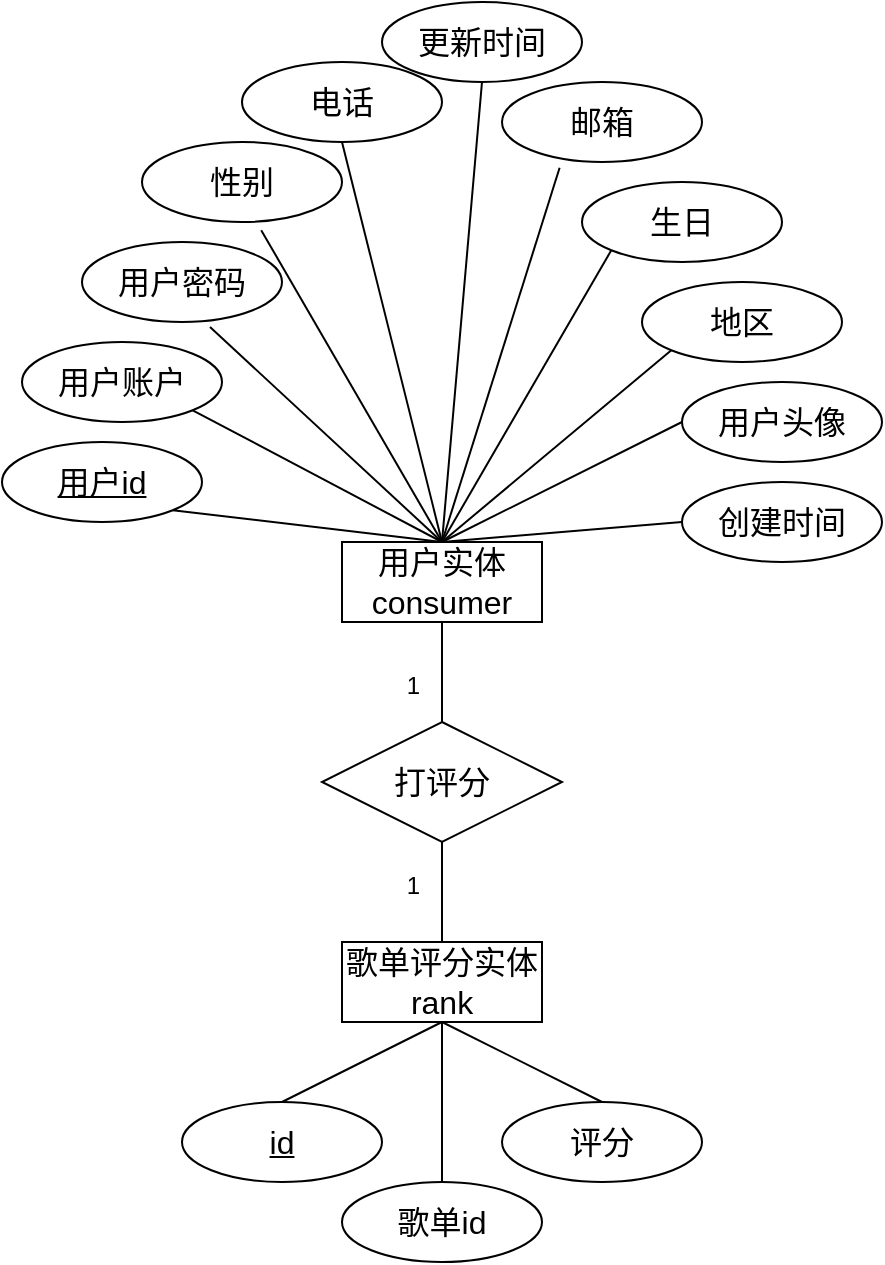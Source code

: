 <mxfile version="21.3.4" type="github">
  <diagram id="R2lEEEUBdFMjLlhIrx00" name="Page-1">
    <mxGraphModel dx="848" dy="590" grid="1" gridSize="10" guides="1" tooltips="1" connect="1" arrows="1" fold="1" page="1" pageScale="1" pageWidth="850" pageHeight="1100" math="0" shadow="0" extFonts="Permanent Marker^https://fonts.googleapis.com/css?family=Permanent+Marker">
      <root>
        <mxCell id="0" />
        <mxCell id="1" parent="0" />
        <mxCell id="HwbkcDdrwwbTU035zsz4-1" value="歌单评分实体rank" style="whiteSpace=wrap;html=1;align=center;fontSize=16;" vertex="1" parent="1">
          <mxGeometry x="220" y="480" width="100" height="40" as="geometry" />
        </mxCell>
        <mxCell id="HwbkcDdrwwbTU035zsz4-2" value="用户实体consumer" style="whiteSpace=wrap;html=1;align=center;fontSize=16;" vertex="1" parent="1">
          <mxGeometry x="220" y="280" width="100" height="40" as="geometry" />
        </mxCell>
        <mxCell id="HwbkcDdrwwbTU035zsz4-3" value="打评分" style="shape=rhombus;perimeter=rhombusPerimeter;whiteSpace=wrap;html=1;align=center;fontSize=16;" vertex="1" parent="1">
          <mxGeometry x="210" y="370" width="120" height="60" as="geometry" />
        </mxCell>
        <mxCell id="HwbkcDdrwwbTU035zsz4-7" value="用户id" style="ellipse;whiteSpace=wrap;html=1;align=center;fontStyle=4;fontSize=16;" vertex="1" parent="1">
          <mxGeometry x="50" y="230" width="100" height="40" as="geometry" />
        </mxCell>
        <mxCell id="HwbkcDdrwwbTU035zsz4-8" value="用户账户" style="ellipse;whiteSpace=wrap;html=1;align=center;fontSize=16;" vertex="1" parent="1">
          <mxGeometry x="60" y="180" width="100" height="40" as="geometry" />
        </mxCell>
        <mxCell id="HwbkcDdrwwbTU035zsz4-9" value="用户密码" style="ellipse;whiteSpace=wrap;html=1;align=center;fontSize=16;" vertex="1" parent="1">
          <mxGeometry x="90" y="130" width="100" height="40" as="geometry" />
        </mxCell>
        <mxCell id="HwbkcDdrwwbTU035zsz4-10" value="性别" style="ellipse;whiteSpace=wrap;html=1;align=center;fontSize=16;" vertex="1" parent="1">
          <mxGeometry x="120" y="80" width="100" height="40" as="geometry" />
        </mxCell>
        <mxCell id="HwbkcDdrwwbTU035zsz4-11" value="电话" style="ellipse;whiteSpace=wrap;html=1;align=center;fontSize=16;" vertex="1" parent="1">
          <mxGeometry x="170" y="40" width="100" height="40" as="geometry" />
        </mxCell>
        <mxCell id="HwbkcDdrwwbTU035zsz4-12" value="邮箱" style="ellipse;whiteSpace=wrap;html=1;align=center;fontSize=16;" vertex="1" parent="1">
          <mxGeometry x="300" y="50" width="100" height="40" as="geometry" />
        </mxCell>
        <mxCell id="HwbkcDdrwwbTU035zsz4-13" value="生日" style="ellipse;whiteSpace=wrap;html=1;align=center;fontSize=16;" vertex="1" parent="1">
          <mxGeometry x="340" y="100" width="100" height="40" as="geometry" />
        </mxCell>
        <mxCell id="HwbkcDdrwwbTU035zsz4-14" value="地区" style="ellipse;whiteSpace=wrap;html=1;align=center;fontSize=16;" vertex="1" parent="1">
          <mxGeometry x="370" y="150" width="100" height="40" as="geometry" />
        </mxCell>
        <mxCell id="HwbkcDdrwwbTU035zsz4-15" value="用户头像" style="ellipse;whiteSpace=wrap;html=1;align=center;fontSize=16;" vertex="1" parent="1">
          <mxGeometry x="390" y="200" width="100" height="40" as="geometry" />
        </mxCell>
        <mxCell id="HwbkcDdrwwbTU035zsz4-16" value="创建时间" style="ellipse;whiteSpace=wrap;html=1;align=center;fontSize=16;" vertex="1" parent="1">
          <mxGeometry x="390" y="250" width="100" height="40" as="geometry" />
        </mxCell>
        <mxCell id="HwbkcDdrwwbTU035zsz4-17" value="更新时间" style="ellipse;whiteSpace=wrap;html=1;align=center;fontSize=16;" vertex="1" parent="1">
          <mxGeometry x="240" y="10" width="100" height="40" as="geometry" />
        </mxCell>
        <mxCell id="HwbkcDdrwwbTU035zsz4-18" style="edgeStyle=none;curved=1;rounded=0;orthogonalLoop=1;jettySize=auto;html=1;exitX=0.5;exitY=1;exitDx=0;exitDy=0;fontSize=12;startSize=8;endSize=8;" edge="1" parent="1" source="HwbkcDdrwwbTU035zsz4-15" target="HwbkcDdrwwbTU035zsz4-15">
          <mxGeometry relative="1" as="geometry" />
        </mxCell>
        <mxCell id="HwbkcDdrwwbTU035zsz4-19" value="" style="endArrow=none;html=1;rounded=0;fontSize=12;startSize=8;endSize=8;curved=1;entryX=0.5;entryY=0;entryDx=0;entryDy=0;exitX=1;exitY=1;exitDx=0;exitDy=0;" edge="1" parent="1" source="HwbkcDdrwwbTU035zsz4-7" target="HwbkcDdrwwbTU035zsz4-2">
          <mxGeometry relative="1" as="geometry">
            <mxPoint x="160" y="240" as="sourcePoint" />
            <mxPoint x="320" y="240" as="targetPoint" />
          </mxGeometry>
        </mxCell>
        <mxCell id="HwbkcDdrwwbTU035zsz4-20" value="" style="endArrow=none;html=1;rounded=0;fontSize=12;startSize=8;endSize=8;curved=1;exitX=1;exitY=1;exitDx=0;exitDy=0;entryX=0.5;entryY=0;entryDx=0;entryDy=0;" edge="1" parent="1" source="HwbkcDdrwwbTU035zsz4-8" target="HwbkcDdrwwbTU035zsz4-2">
          <mxGeometry relative="1" as="geometry">
            <mxPoint x="220" y="220" as="sourcePoint" />
            <mxPoint x="380" y="220" as="targetPoint" />
          </mxGeometry>
        </mxCell>
        <mxCell id="HwbkcDdrwwbTU035zsz4-21" value="" style="endArrow=none;html=1;rounded=0;fontSize=12;startSize=8;endSize=8;curved=1;exitX=0.64;exitY=1.062;exitDx=0;exitDy=0;exitPerimeter=0;entryX=0.5;entryY=0;entryDx=0;entryDy=0;" edge="1" parent="1" source="HwbkcDdrwwbTU035zsz4-9" target="HwbkcDdrwwbTU035zsz4-2">
          <mxGeometry relative="1" as="geometry">
            <mxPoint x="220" y="200" as="sourcePoint" />
            <mxPoint x="270" y="280" as="targetPoint" />
          </mxGeometry>
        </mxCell>
        <mxCell id="HwbkcDdrwwbTU035zsz4-22" value="" style="endArrow=none;html=1;rounded=0;fontSize=12;startSize=8;endSize=8;curved=1;exitX=0.596;exitY=1.102;exitDx=0;exitDy=0;exitPerimeter=0;entryX=0.5;entryY=0;entryDx=0;entryDy=0;" edge="1" parent="1" source="HwbkcDdrwwbTU035zsz4-10" target="HwbkcDdrwwbTU035zsz4-2">
          <mxGeometry relative="1" as="geometry">
            <mxPoint x="220" y="200" as="sourcePoint" />
            <mxPoint x="380" y="200" as="targetPoint" />
          </mxGeometry>
        </mxCell>
        <mxCell id="HwbkcDdrwwbTU035zsz4-23" value="" style="endArrow=none;html=1;rounded=0;fontSize=12;startSize=8;endSize=8;curved=1;exitX=0.5;exitY=1;exitDx=0;exitDy=0;entryX=0.5;entryY=0;entryDx=0;entryDy=0;" edge="1" parent="1" source="HwbkcDdrwwbTU035zsz4-11" target="HwbkcDdrwwbTU035zsz4-2">
          <mxGeometry relative="1" as="geometry">
            <mxPoint x="270" y="210" as="sourcePoint" />
            <mxPoint x="430" y="210" as="targetPoint" />
          </mxGeometry>
        </mxCell>
        <mxCell id="HwbkcDdrwwbTU035zsz4-24" value="" style="endArrow=none;html=1;rounded=0;fontSize=12;startSize=8;endSize=8;curved=1;exitX=0.5;exitY=1;exitDx=0;exitDy=0;entryX=0.5;entryY=0;entryDx=0;entryDy=0;" edge="1" parent="1" source="HwbkcDdrwwbTU035zsz4-17" target="HwbkcDdrwwbTU035zsz4-2">
          <mxGeometry relative="1" as="geometry">
            <mxPoint x="270" y="210" as="sourcePoint" />
            <mxPoint x="430" y="210" as="targetPoint" />
          </mxGeometry>
        </mxCell>
        <mxCell id="HwbkcDdrwwbTU035zsz4-25" value="" style="endArrow=none;html=1;rounded=0;fontSize=12;startSize=8;endSize=8;curved=1;entryX=0.288;entryY=1.072;entryDx=0;entryDy=0;entryPerimeter=0;exitX=0.5;exitY=0;exitDx=0;exitDy=0;" edge="1" parent="1" source="HwbkcDdrwwbTU035zsz4-2" target="HwbkcDdrwwbTU035zsz4-12">
          <mxGeometry relative="1" as="geometry">
            <mxPoint x="250" y="210" as="sourcePoint" />
            <mxPoint x="410" y="210" as="targetPoint" />
          </mxGeometry>
        </mxCell>
        <mxCell id="HwbkcDdrwwbTU035zsz4-26" value="" style="endArrow=none;html=1;rounded=0;fontSize=12;startSize=8;endSize=8;curved=1;entryX=0;entryY=1;entryDx=0;entryDy=0;exitX=0.5;exitY=0;exitDx=0;exitDy=0;" edge="1" parent="1" source="HwbkcDdrwwbTU035zsz4-2" target="HwbkcDdrwwbTU035zsz4-13">
          <mxGeometry relative="1" as="geometry">
            <mxPoint x="240" y="250" as="sourcePoint" />
            <mxPoint x="400" y="250" as="targetPoint" />
          </mxGeometry>
        </mxCell>
        <mxCell id="HwbkcDdrwwbTU035zsz4-27" value="" style="endArrow=none;html=1;rounded=0;fontSize=12;startSize=8;endSize=8;curved=1;entryX=0;entryY=1;entryDx=0;entryDy=0;exitX=0.5;exitY=0;exitDx=0;exitDy=0;" edge="1" parent="1" source="HwbkcDdrwwbTU035zsz4-2" target="HwbkcDdrwwbTU035zsz4-14">
          <mxGeometry relative="1" as="geometry">
            <mxPoint x="300" y="250" as="sourcePoint" />
            <mxPoint x="460" y="250" as="targetPoint" />
          </mxGeometry>
        </mxCell>
        <mxCell id="HwbkcDdrwwbTU035zsz4-28" value="" style="endArrow=none;html=1;rounded=0;fontSize=12;startSize=8;endSize=8;curved=1;entryX=0;entryY=0.5;entryDx=0;entryDy=0;exitX=0.5;exitY=0;exitDx=0;exitDy=0;" edge="1" parent="1" source="HwbkcDdrwwbTU035zsz4-2" target="HwbkcDdrwwbTU035zsz4-15">
          <mxGeometry relative="1" as="geometry">
            <mxPoint x="300" y="240" as="sourcePoint" />
            <mxPoint x="460" y="240" as="targetPoint" />
          </mxGeometry>
        </mxCell>
        <mxCell id="HwbkcDdrwwbTU035zsz4-29" value="" style="endArrow=none;html=1;rounded=0;fontSize=12;startSize=8;endSize=8;curved=1;entryX=0;entryY=0.5;entryDx=0;entryDy=0;exitX=0.5;exitY=0;exitDx=0;exitDy=0;" edge="1" parent="1" source="HwbkcDdrwwbTU035zsz4-2" target="HwbkcDdrwwbTU035zsz4-16">
          <mxGeometry relative="1" as="geometry">
            <mxPoint x="280" y="270" as="sourcePoint" />
            <mxPoint x="440" y="270" as="targetPoint" />
          </mxGeometry>
        </mxCell>
        <mxCell id="HwbkcDdrwwbTU035zsz4-30" value="id" style="ellipse;whiteSpace=wrap;html=1;align=center;fontStyle=4;fontSize=16;" vertex="1" parent="1">
          <mxGeometry x="140" y="560" width="100" height="40" as="geometry" />
        </mxCell>
        <mxCell id="HwbkcDdrwwbTU035zsz4-31" value="歌单id" style="ellipse;whiteSpace=wrap;html=1;align=center;fontSize=16;" vertex="1" parent="1">
          <mxGeometry x="220" y="600" width="100" height="40" as="geometry" />
        </mxCell>
        <mxCell id="HwbkcDdrwwbTU035zsz4-32" value="评分" style="ellipse;whiteSpace=wrap;html=1;align=center;fontSize=16;" vertex="1" parent="1">
          <mxGeometry x="300" y="560" width="100" height="40" as="geometry" />
        </mxCell>
        <mxCell id="HwbkcDdrwwbTU035zsz4-33" value="" style="endArrow=none;html=1;rounded=0;fontSize=12;startSize=8;endSize=8;curved=1;entryX=0.5;entryY=1;entryDx=0;entryDy=0;exitX=0.5;exitY=0;exitDx=0;exitDy=0;" edge="1" parent="1" source="HwbkcDdrwwbTU035zsz4-30" target="HwbkcDdrwwbTU035zsz4-1">
          <mxGeometry relative="1" as="geometry">
            <mxPoint x="150" y="760" as="sourcePoint" />
            <mxPoint x="230" y="860" as="targetPoint" />
          </mxGeometry>
        </mxCell>
        <mxCell id="HwbkcDdrwwbTU035zsz4-34" value="" style="endArrow=none;html=1;rounded=0;fontSize=12;startSize=8;endSize=8;curved=1;entryX=0.5;entryY=1;entryDx=0;entryDy=0;exitX=0.5;exitY=0;exitDx=0;exitDy=0;" edge="1" parent="1" source="HwbkcDdrwwbTU035zsz4-31" target="HwbkcDdrwwbTU035zsz4-1">
          <mxGeometry relative="1" as="geometry">
            <mxPoint x="260" y="770" as="sourcePoint" />
            <mxPoint x="420" y="770" as="targetPoint" />
          </mxGeometry>
        </mxCell>
        <mxCell id="HwbkcDdrwwbTU035zsz4-35" value="" style="endArrow=none;html=1;rounded=0;fontSize=12;startSize=8;endSize=8;curved=1;exitX=0.5;exitY=1;exitDx=0;exitDy=0;entryX=0.5;entryY=0;entryDx=0;entryDy=0;" edge="1" parent="1" source="HwbkcDdrwwbTU035zsz4-1" target="HwbkcDdrwwbTU035zsz4-32">
          <mxGeometry relative="1" as="geometry">
            <mxPoint x="320" y="750" as="sourcePoint" />
            <mxPoint x="500" y="770" as="targetPoint" />
          </mxGeometry>
        </mxCell>
        <mxCell id="HwbkcDdrwwbTU035zsz4-36" value="" style="endArrow=none;html=1;rounded=0;exitX=0.5;exitY=0;exitDx=0;exitDy=0;entryX=0.5;entryY=1;entryDx=0;entryDy=0;" edge="1" parent="1" source="HwbkcDdrwwbTU035zsz4-3" target="HwbkcDdrwwbTU035zsz4-2">
          <mxGeometry relative="1" as="geometry">
            <mxPoint x="370" y="340" as="sourcePoint" />
            <mxPoint x="530" y="340" as="targetPoint" />
          </mxGeometry>
        </mxCell>
        <mxCell id="HwbkcDdrwwbTU035zsz4-37" value="1" style="resizable=0;html=1;whiteSpace=wrap;align=right;verticalAlign=bottom;" connectable="0" vertex="1" parent="HwbkcDdrwwbTU035zsz4-36">
          <mxGeometry x="1" relative="1" as="geometry">
            <mxPoint x="-10" y="40" as="offset" />
          </mxGeometry>
        </mxCell>
        <mxCell id="HwbkcDdrwwbTU035zsz4-38" value="" style="endArrow=none;html=1;rounded=0;exitX=0.5;exitY=1;exitDx=0;exitDy=0;entryX=0.5;entryY=0;entryDx=0;entryDy=0;" edge="1" parent="1" source="HwbkcDdrwwbTU035zsz4-3" target="HwbkcDdrwwbTU035zsz4-1">
          <mxGeometry relative="1" as="geometry">
            <mxPoint x="360" y="430" as="sourcePoint" />
            <mxPoint x="520" y="430" as="targetPoint" />
          </mxGeometry>
        </mxCell>
        <mxCell id="HwbkcDdrwwbTU035zsz4-39" value="1" style="resizable=0;html=1;whiteSpace=wrap;align=right;verticalAlign=bottom;" connectable="0" vertex="1" parent="HwbkcDdrwwbTU035zsz4-38">
          <mxGeometry x="1" relative="1" as="geometry">
            <mxPoint x="-10" y="-20" as="offset" />
          </mxGeometry>
        </mxCell>
      </root>
    </mxGraphModel>
  </diagram>
</mxfile>
